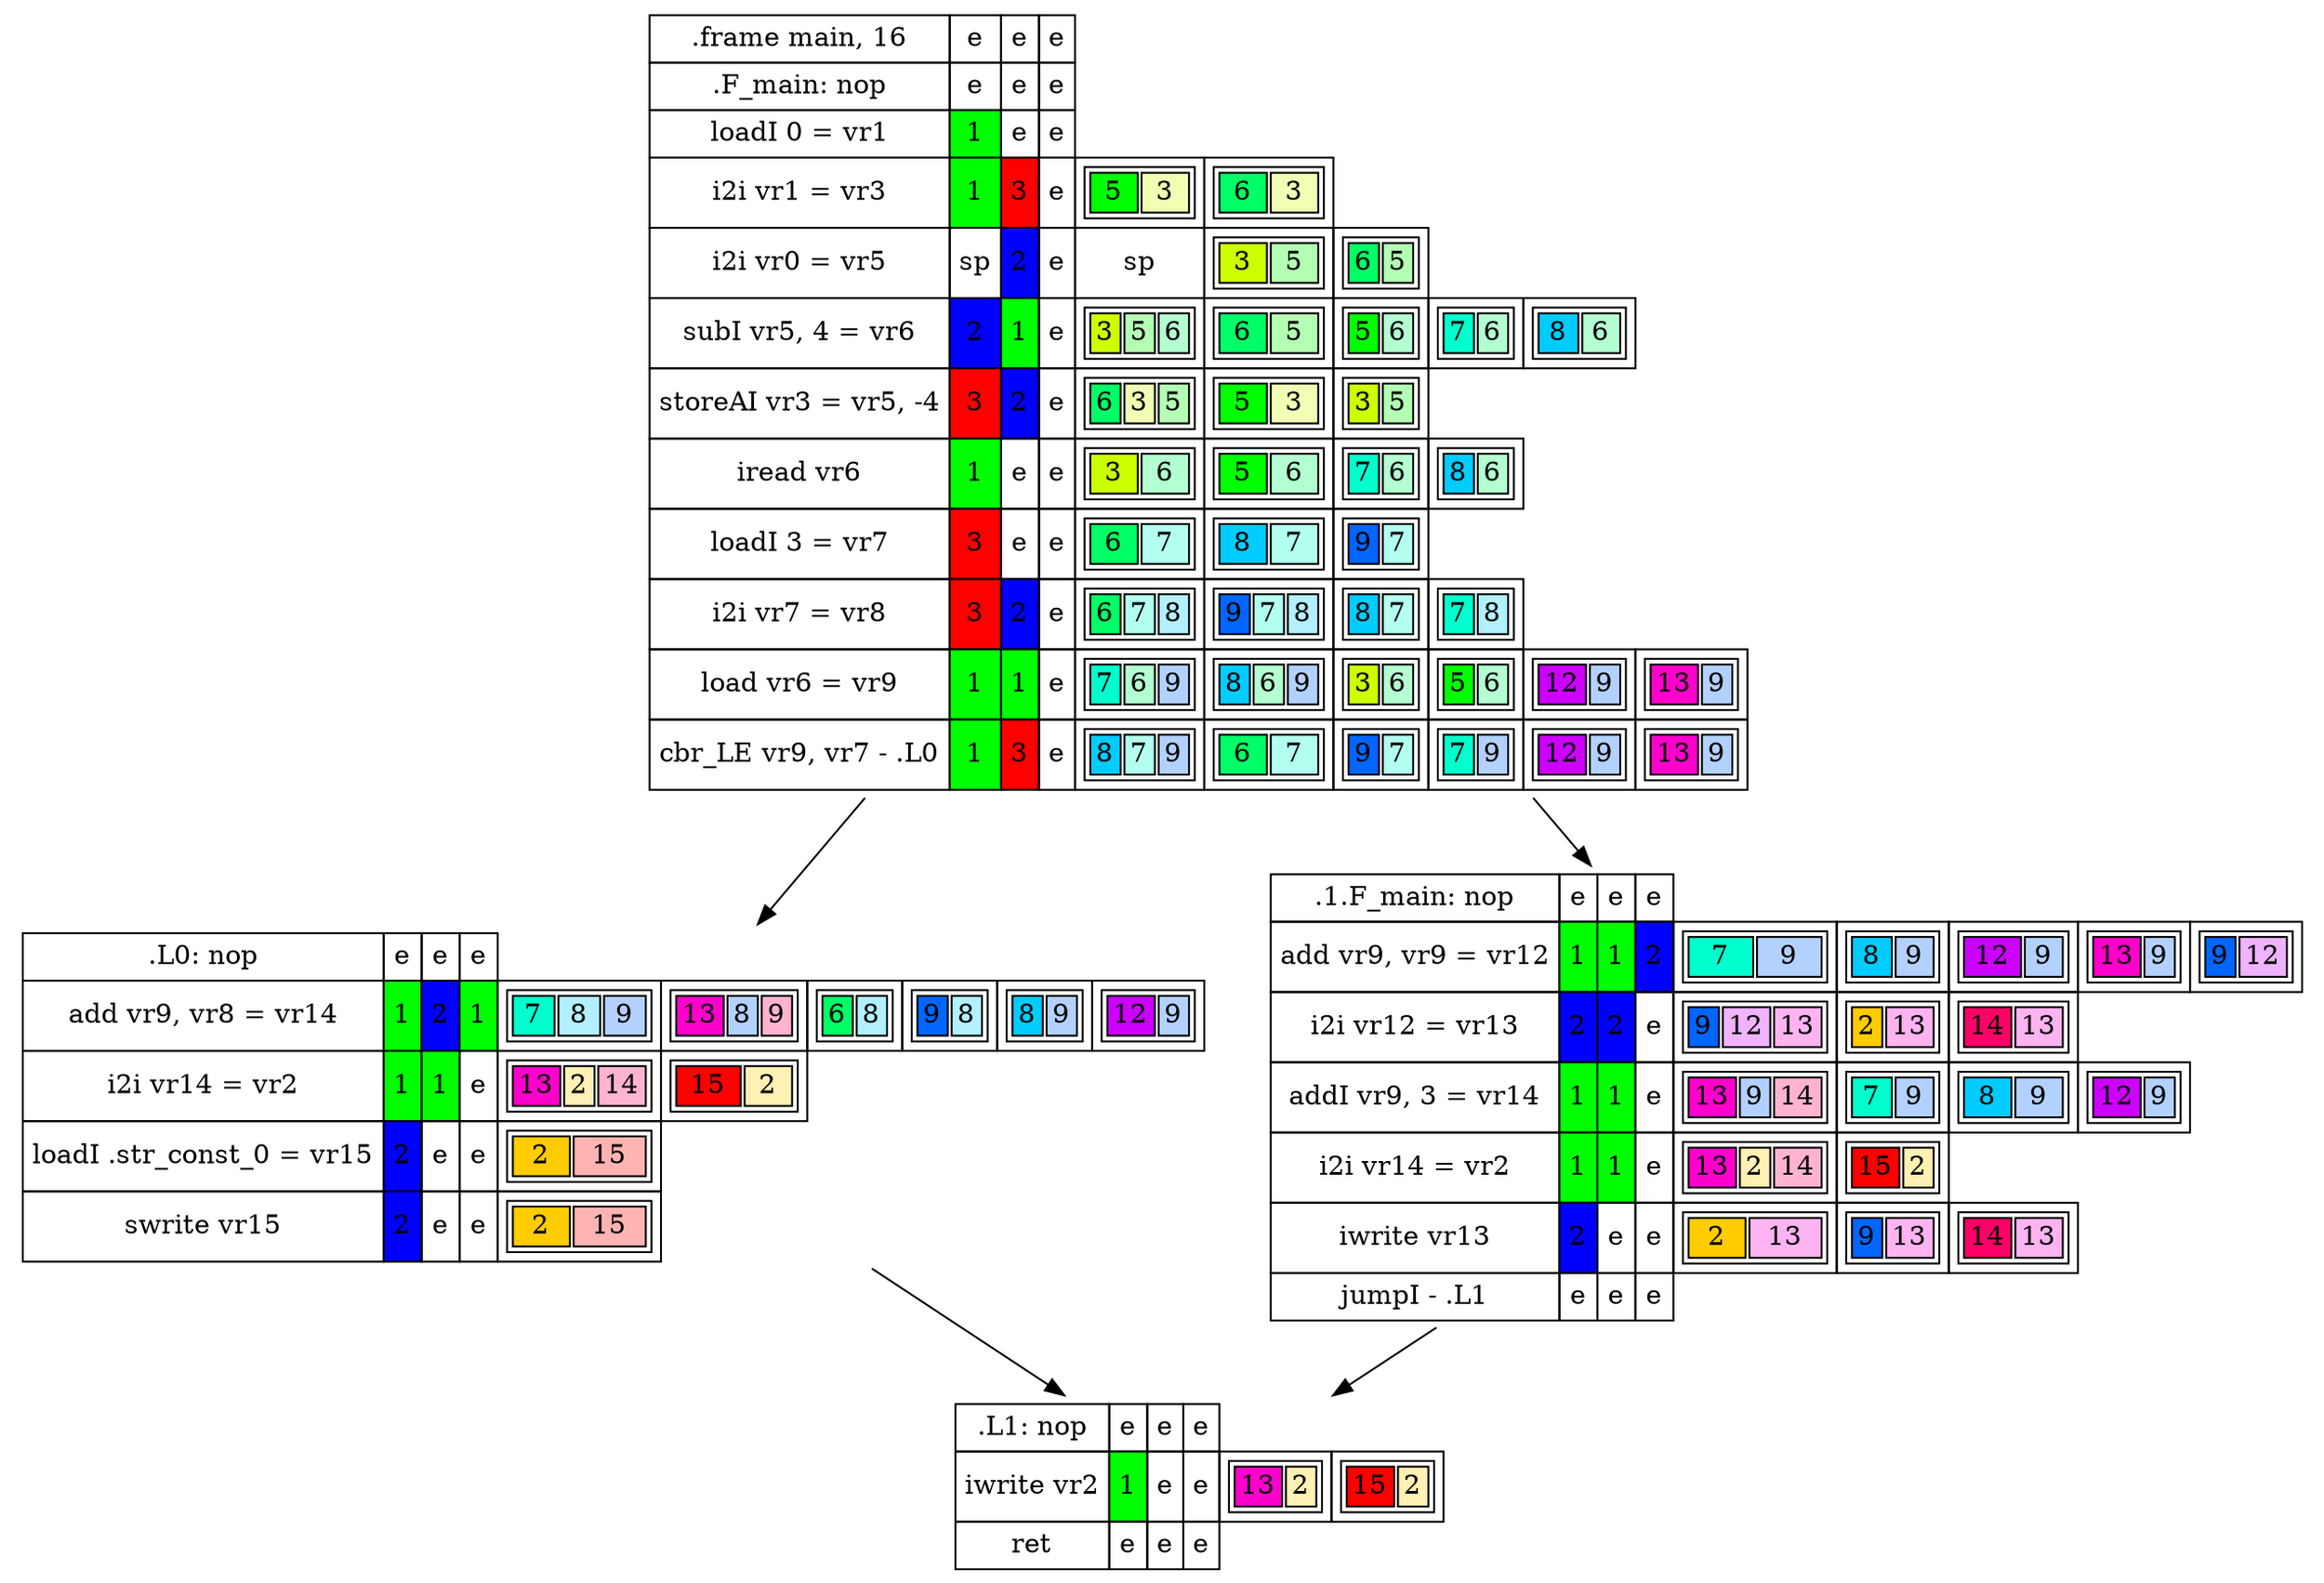 digraph cfg {
_F_main [shape = none, label = <
<table border="0" cellborder="1" cellspacing="0" cellpadding="4">
  <tr>
    <td>.frame main, 16</td>
    <td>e</td>
    <td>e</td>
    <td>e</td>
  </tr>
  <tr>
    <td>.F_main: nop</td>
    <td>e</td>
    <td>e</td>
    <td>e</td>
  </tr>
  <tr>
    <td>loadI 0 = vr1</td>
    <td bgcolor = "0.33333334 1 1">1</td>
    <td>e</td>
    <td>e</td>
  </tr>
  <tr>
    <td>i2i vr1 = vr3</td>
    <td bgcolor = "0.33333334 1 1">1</td>
    <td bgcolor = "1 1 1">3</td>
    <td>e</td>
    <td><table><tr><td bgcolor = "0.33333334 1 1">5</td><td bgcolor="0.2 0.3 1">3</td></tr></table></td>
    <td><table><tr><td bgcolor = "0.4 1 1">6</td><td bgcolor="0.2 0.3 1">3</td></tr></table></td>
  </tr>
  <tr>
    <td>i2i vr0 = vr5</td>
    <td>sp</td>
    <td bgcolor = "0.6666667 1 1">2</td>
    <td>e</td>
    <td>sp</td>
    <td><table><tr><td bgcolor = "0.2 1 1">3</td><td bgcolor="0.33333334 0.3 1">5</td></tr></table></td>
    <td><table><tr><td bgcolor = "0.4 1 1">6</td><td bgcolor="0.33333334 0.3 1">5</td></tr></table></td>
  </tr>
  <tr>
    <td>subI vr5, 4 = vr6</td>
    <td bgcolor = "0.6666667 1 1">2</td>
    <td bgcolor = "0.33333334 1 1">1</td>
    <td>e</td>
    <td><table><tr><td bgcolor = "0.2 1 1">3</td><td bgcolor="0.33333334 0.3 1">5</td><td bgcolor="0.4 0.3 1">6</td></tr></table></td>
    <td><table><tr><td bgcolor = "0.4 1 1">6</td><td bgcolor="0.33333334 0.3 1">5</td></tr></table></td>
    <td><table><tr><td bgcolor = "0.33333334 1 1">5</td><td bgcolor="0.4 0.3 1">6</td></tr></table></td>
    <td><table><tr><td bgcolor = "0.46666667 1 1">7</td><td bgcolor="0.4 0.3 1">6</td></tr></table></td>
    <td><table><tr><td bgcolor = "0.53333336 1 1">8</td><td bgcolor="0.4 0.3 1">6</td></tr></table></td>
  </tr>
  <tr>
    <td>storeAI vr3 = vr5, -4</td>
    <td bgcolor = "1 1 1">3</td>
    <td bgcolor = "0.6666667 1 1">2</td>
    <td>e</td>
    <td><table><tr><td bgcolor = "0.4 1 1">6</td><td bgcolor="0.2 0.3 1">3</td><td bgcolor="0.33333334 0.3 1">5</td></tr></table></td>
    <td><table><tr><td bgcolor = "0.33333334 1 1">5</td><td bgcolor="0.2 0.3 1">3</td></tr></table></td>
    <td><table><tr><td bgcolor = "0.2 1 1">3</td><td bgcolor="0.33333334 0.3 1">5</td></tr></table></td>
  </tr>
  <tr>
    <td>iread vr6</td>
    <td bgcolor = "0.33333334 1 1">1</td>
    <td>e</td>
    <td>e</td>
    <td><table><tr><td bgcolor = "0.2 1 1">3</td><td bgcolor="0.4 0.3 1">6</td></tr></table></td>
    <td><table><tr><td bgcolor = "0.33333334 1 1">5</td><td bgcolor="0.4 0.3 1">6</td></tr></table></td>
    <td><table><tr><td bgcolor = "0.46666667 1 1">7</td><td bgcolor="0.4 0.3 1">6</td></tr></table></td>
    <td><table><tr><td bgcolor = "0.53333336 1 1">8</td><td bgcolor="0.4 0.3 1">6</td></tr></table></td>
  </tr>
  <tr>
    <td>loadI 3 = vr7</td>
    <td bgcolor = "1 1 1">3</td>
    <td>e</td>
    <td>e</td>
    <td><table><tr><td bgcolor = "0.4 1 1">6</td><td bgcolor="0.46666667 0.3 1">7</td></tr></table></td>
    <td><table><tr><td bgcolor = "0.53333336 1 1">8</td><td bgcolor="0.46666667 0.3 1">7</td></tr></table></td>
    <td><table><tr><td bgcolor = "0.6 1 1">9</td><td bgcolor="0.46666667 0.3 1">7</td></tr></table></td>
  </tr>
  <tr>
    <td>i2i vr7 = vr8</td>
    <td bgcolor = "1 1 1">3</td>
    <td bgcolor = "0.6666667 1 1">2</td>
    <td>e</td>
    <td><table><tr><td bgcolor = "0.4 1 1">6</td><td bgcolor="0.46666667 0.3 1">7</td><td bgcolor="0.53333336 0.3 1">8</td></tr></table></td>
    <td><table><tr><td bgcolor = "0.6 1 1">9</td><td bgcolor="0.46666667 0.3 1">7</td><td bgcolor="0.53333336 0.3 1">8</td></tr></table></td>
    <td><table><tr><td bgcolor = "0.53333336 1 1">8</td><td bgcolor="0.46666667 0.3 1">7</td></tr></table></td>
    <td><table><tr><td bgcolor = "0.46666667 1 1">7</td><td bgcolor="0.53333336 0.3 1">8</td></tr></table></td>
  </tr>
  <tr>
    <td>load vr6 = vr9</td>
    <td bgcolor = "0.33333334 1 1">1</td>
    <td bgcolor = "0.33333334 1 1">1</td>
    <td>e</td>
    <td><table><tr><td bgcolor = "0.46666667 1 1">7</td><td bgcolor="0.4 0.3 1">6</td><td bgcolor="0.6 0.3 1">9</td></tr></table></td>
    <td><table><tr><td bgcolor = "0.53333336 1 1">8</td><td bgcolor="0.4 0.3 1">6</td><td bgcolor="0.6 0.3 1">9</td></tr></table></td>
    <td><table><tr><td bgcolor = "0.2 1 1">3</td><td bgcolor="0.4 0.3 1">6</td></tr></table></td>
    <td><table><tr><td bgcolor = "0.33333334 1 1">5</td><td bgcolor="0.4 0.3 1">6</td></tr></table></td>
    <td><table><tr><td bgcolor = "0.8 1 1">12</td><td bgcolor="0.6 0.3 1">9</td></tr></table></td>
    <td><table><tr><td bgcolor = "0.8666667 1 1">13</td><td bgcolor="0.6 0.3 1">9</td></tr></table></td>
  </tr>
  <tr>
    <td>cbr_LE vr9, vr7 - .L0</td>
    <td bgcolor = "0.33333334 1 1">1</td>
    <td bgcolor = "1 1 1">3</td>
    <td>e</td>
    <td><table><tr><td bgcolor = "0.53333336 1 1">8</td><td bgcolor="0.46666667 0.3 1">7</td><td bgcolor="0.6 0.3 1">9</td></tr></table></td>
    <td><table><tr><td bgcolor = "0.4 1 1">6</td><td bgcolor="0.46666667 0.3 1">7</td></tr></table></td>
    <td><table><tr><td bgcolor = "0.6 1 1">9</td><td bgcolor="0.46666667 0.3 1">7</td></tr></table></td>
    <td><table><tr><td bgcolor = "0.46666667 1 1">7</td><td bgcolor="0.6 0.3 1">9</td></tr></table></td>
    <td><table><tr><td bgcolor = "0.8 1 1">12</td><td bgcolor="0.6 0.3 1">9</td></tr></table></td>
    <td><table><tr><td bgcolor = "0.8666667 1 1">13</td><td bgcolor="0.6 0.3 1">9</td></tr></table></td>
  </tr>
</table>>]
_F_main -> _L0
_F_main -> _1_F_main
_1_F_main [shape = none, label = <
<table border="0" cellborder="1" cellspacing="0" cellpadding="4">
  <tr>
    <td>.1.F_main: nop</td>
    <td>e</td>
    <td>e</td>
    <td>e</td>
  </tr>
  <tr>
    <td>add vr9, vr9 = vr12</td>
    <td bgcolor = "0.33333334 1 1">1</td>
    <td bgcolor = "0.33333334 1 1">1</td>
    <td bgcolor = "0.6666667 1 1">2</td>
    <td><table><tr><td bgcolor = "0.46666667 1 1">7</td><td bgcolor="0.6 0.3 1">9</td></tr></table></td>
    <td><table><tr><td bgcolor = "0.53333336 1 1">8</td><td bgcolor="0.6 0.3 1">9</td></tr></table></td>
    <td><table><tr><td bgcolor = "0.8 1 1">12</td><td bgcolor="0.6 0.3 1">9</td></tr></table></td>
    <td><table><tr><td bgcolor = "0.8666667 1 1">13</td><td bgcolor="0.6 0.3 1">9</td></tr></table></td>
    <td><table><tr><td bgcolor = "0.6 1 1">9</td><td bgcolor="0.8 0.3 1">12</td></tr></table></td>
  </tr>
  <tr>
    <td>i2i vr12 = vr13</td>
    <td bgcolor = "0.6666667 1 1">2</td>
    <td bgcolor = "0.6666667 1 1">2</td>
    <td>e</td>
    <td><table><tr><td bgcolor = "0.6 1 1">9</td><td bgcolor="0.8 0.3 1">12</td><td bgcolor="0.8666667 0.3 1">13</td></tr></table></td>
    <td><table><tr><td bgcolor = "0.13333334 1 1">2</td><td bgcolor="0.8666667 0.3 1">13</td></tr></table></td>
    <td><table><tr><td bgcolor = "0.93333334 1 1">14</td><td bgcolor="0.8666667 0.3 1">13</td></tr></table></td>
  </tr>
  <tr>
    <td>addI vr9, 3 = vr14</td>
    <td bgcolor = "0.33333334 1 1">1</td>
    <td bgcolor = "0.33333334 1 1">1</td>
    <td>e</td>
    <td><table><tr><td bgcolor = "0.8666667 1 1">13</td><td bgcolor="0.6 0.3 1">9</td><td bgcolor="0.93333334 0.3 1">14</td></tr></table></td>
    <td><table><tr><td bgcolor = "0.46666667 1 1">7</td><td bgcolor="0.6 0.3 1">9</td></tr></table></td>
    <td><table><tr><td bgcolor = "0.53333336 1 1">8</td><td bgcolor="0.6 0.3 1">9</td></tr></table></td>
    <td><table><tr><td bgcolor = "0.8 1 1">12</td><td bgcolor="0.6 0.3 1">9</td></tr></table></td>
  </tr>
  <tr>
    <td>i2i vr14 = vr2</td>
    <td bgcolor = "0.33333334 1 1">1</td>
    <td bgcolor = "0.33333334 1 1">1</td>
    <td>e</td>
    <td><table><tr><td bgcolor = "0.8666667 1 1">13</td><td bgcolor="0.13333334 0.3 1">2</td><td bgcolor="0.93333334 0.3 1">14</td></tr></table></td>
    <td><table><tr><td bgcolor = "1 1 1">15</td><td bgcolor="0.13333334 0.3 1">2</td></tr></table></td>
  </tr>
  <tr>
    <td>iwrite vr13</td>
    <td bgcolor = "0.6666667 1 1">2</td>
    <td>e</td>
    <td>e</td>
    <td><table><tr><td bgcolor = "0.13333334 1 1">2</td><td bgcolor="0.8666667 0.3 1">13</td></tr></table></td>
    <td><table><tr><td bgcolor = "0.6 1 1">9</td><td bgcolor="0.8666667 0.3 1">13</td></tr></table></td>
    <td><table><tr><td bgcolor = "0.93333334 1 1">14</td><td bgcolor="0.8666667 0.3 1">13</td></tr></table></td>
  </tr>
  <tr>
    <td>jumpI - .L1</td>
    <td>e</td>
    <td>e</td>
    <td>e</td>
  </tr>
</table>>]
_1_F_main -> _L1
_L0 [shape = none, label = <
<table border="0" cellborder="1" cellspacing="0" cellpadding="4">
  <tr>
    <td>.L0: nop</td>
    <td>e</td>
    <td>e</td>
    <td>e</td>
  </tr>
  <tr>
    <td>add vr9, vr8 = vr14</td>
    <td bgcolor = "0.33333334 1 1">1</td>
    <td bgcolor = "0.6666667 1 1">2</td>
    <td bgcolor = "0.33333334 1 1">1</td>
    <td><table><tr><td bgcolor = "0.46666667 1 1">7</td><td bgcolor="0.53333336 0.3 1">8</td><td bgcolor="0.6 0.3 1">9</td></tr></table></td>
    <td><table><tr><td bgcolor = "0.8666667 1 1">13</td><td bgcolor="0.6 0.3 1">8</td><td bgcolor="0.93333334 0.3 1">9</td></tr></table></td>
<td><table><tr><td bgcolor = "0.4 1 1">6</td><td bgcolor="0.53333336 0.3 1">8</td></tr></table></td>
<td><table><tr><td bgcolor = "0.6 1 1">9</td><td bgcolor="0.53333336 0.3 1">8</td></tr></table></td>
<td><table><tr><td bgcolor = "0.53333336 1 1">8</td><td bgcolor="0.6 0.3 1">9</td></tr></table></td>
<td><table><tr><td bgcolor = "0.8 1 1">12</td><td bgcolor="0.6 0.3 1">9</td></tr></table></td>
  </tr>
  <tr>
    <td>i2i vr14 = vr2</td>
    <td bgcolor = "0.33333334 1 1">1</td>
    <td bgcolor = "0.33333334 1 1">1</td>
    <td>e</td>
    <td><table><tr><td bgcolor = "0.8666667 1 1">13</td><td bgcolor="0.13333334 0.3 1">2</td><td bgcolor="0.93333334 0.3 1">14</td></tr></table></td>
    <td><table><tr><td bgcolor = "1 1 1">15</td><td bgcolor="0.13333334 0.3 1">2</td></tr></table></td>
  </tr>
  <tr>
    <td>loadI .str_const_0 = vr15</td>
    <td bgcolor = "0.6666667 1 1">2</td>
    <td>e</td>
    <td>e</td>
    <td><table><tr><td bgcolor = "0.13333334 1 1">2</td><td bgcolor="1 0.3 1">15</td></tr></table></td>
  </tr>
  <tr>
    <td>swrite vr15</td>
    <td bgcolor = "0.6666667 1 1">2</td>
    <td>e</td>
    <td>e</td>
    <td><table><tr><td bgcolor = "0.13333334 1 1">2</td><td bgcolor="1 0.3 1">15</td></tr></table></td>
  </tr>
</table>>]
_L0 -> _L1
_L1 [shape = none, label = <
<table border="0" cellborder="1" cellspacing="0" cellpadding="4">
  <tr>
    <td>.L1: nop</td>
    <td>e</td>
    <td>e</td>
    <td>e</td>
  </tr>
  <tr>
    <td>iwrite vr2</td>
    <td bgcolor = "0.33333334 1 1">1</td>
    <td>e</td>
    <td>e</td>
    <td><table><tr><td bgcolor = "0.8666667 1 1">13</td><td bgcolor="0.13333334 0.3 1">2</td></tr></table></td>
    <td><table><tr><td bgcolor = "1 1 1">15</td><td bgcolor="0.13333334 0.3 1">2</td></tr></table></td>
  </tr>
  <tr>
    <td>ret</td>
    <td>e</td>
    <td>e</td>
    <td>e</td>
  </tr>
</table>>]
}

